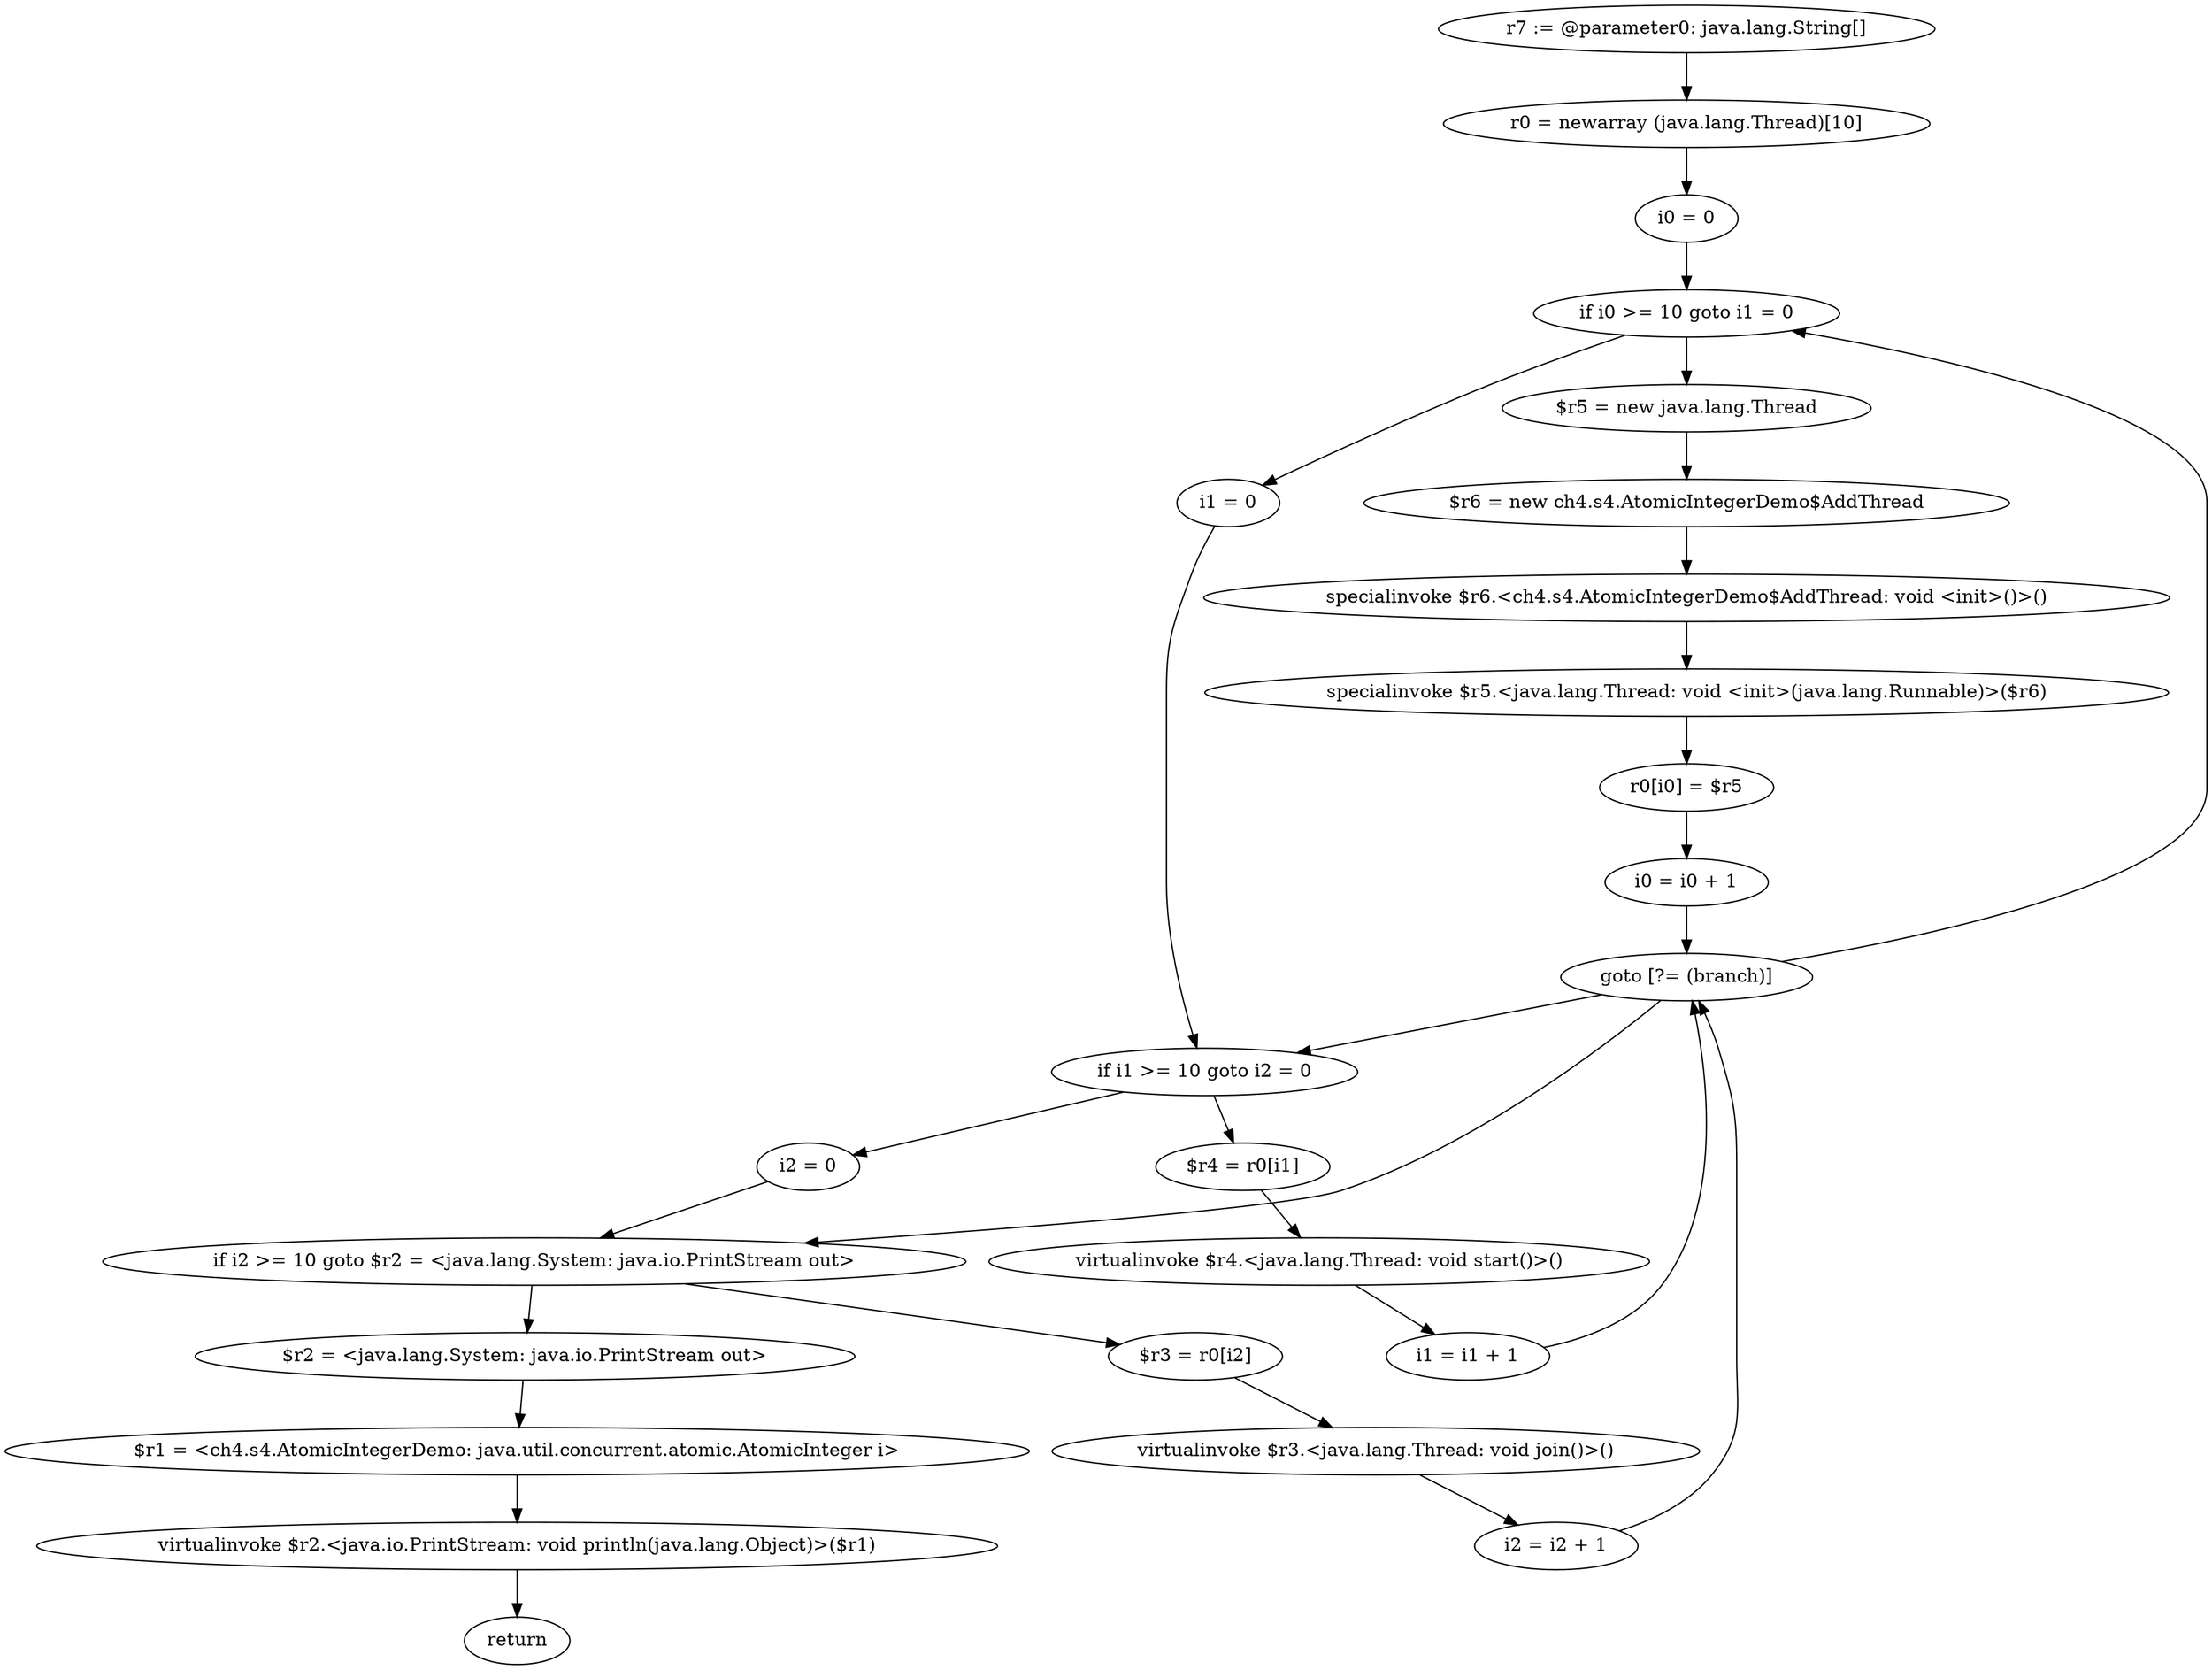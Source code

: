 digraph "unitGraph" {
    "r7 := @parameter0: java.lang.String[]"
    "r0 = newarray (java.lang.Thread)[10]"
    "i0 = 0"
    "if i0 >= 10 goto i1 = 0"
    "$r5 = new java.lang.Thread"
    "$r6 = new ch4.s4.AtomicIntegerDemo$AddThread"
    "specialinvoke $r6.<ch4.s4.AtomicIntegerDemo$AddThread: void <init>()>()"
    "specialinvoke $r5.<java.lang.Thread: void <init>(java.lang.Runnable)>($r6)"
    "r0[i0] = $r5"
    "i0 = i0 + 1"
    "goto [?= (branch)]"
    "i1 = 0"
    "if i1 >= 10 goto i2 = 0"
    "$r4 = r0[i1]"
    "virtualinvoke $r4.<java.lang.Thread: void start()>()"
    "i1 = i1 + 1"
    "i2 = 0"
    "if i2 >= 10 goto $r2 = <java.lang.System: java.io.PrintStream out>"
    "$r3 = r0[i2]"
    "virtualinvoke $r3.<java.lang.Thread: void join()>()"
    "i2 = i2 + 1"
    "$r2 = <java.lang.System: java.io.PrintStream out>"
    "$r1 = <ch4.s4.AtomicIntegerDemo: java.util.concurrent.atomic.AtomicInteger i>"
    "virtualinvoke $r2.<java.io.PrintStream: void println(java.lang.Object)>($r1)"
    "return"
    "r7 := @parameter0: java.lang.String[]"->"r0 = newarray (java.lang.Thread)[10]";
    "r0 = newarray (java.lang.Thread)[10]"->"i0 = 0";
    "i0 = 0"->"if i0 >= 10 goto i1 = 0";
    "if i0 >= 10 goto i1 = 0"->"$r5 = new java.lang.Thread";
    "if i0 >= 10 goto i1 = 0"->"i1 = 0";
    "$r5 = new java.lang.Thread"->"$r6 = new ch4.s4.AtomicIntegerDemo$AddThread";
    "$r6 = new ch4.s4.AtomicIntegerDemo$AddThread"->"specialinvoke $r6.<ch4.s4.AtomicIntegerDemo$AddThread: void <init>()>()";
    "specialinvoke $r6.<ch4.s4.AtomicIntegerDemo$AddThread: void <init>()>()"->"specialinvoke $r5.<java.lang.Thread: void <init>(java.lang.Runnable)>($r6)";
    "specialinvoke $r5.<java.lang.Thread: void <init>(java.lang.Runnable)>($r6)"->"r0[i0] = $r5";
    "r0[i0] = $r5"->"i0 = i0 + 1";
    "i0 = i0 + 1"->"goto [?= (branch)]";
    "goto [?= (branch)]"->"if i0 >= 10 goto i1 = 0";
    "i1 = 0"->"if i1 >= 10 goto i2 = 0";
    "if i1 >= 10 goto i2 = 0"->"$r4 = r0[i1]";
    "if i1 >= 10 goto i2 = 0"->"i2 = 0";
    "$r4 = r0[i1]"->"virtualinvoke $r4.<java.lang.Thread: void start()>()";
    "virtualinvoke $r4.<java.lang.Thread: void start()>()"->"i1 = i1 + 1";
    "i1 = i1 + 1"->"goto [?= (branch)]";
    "goto [?= (branch)]"->"if i1 >= 10 goto i2 = 0";
    "i2 = 0"->"if i2 >= 10 goto $r2 = <java.lang.System: java.io.PrintStream out>";
    "if i2 >= 10 goto $r2 = <java.lang.System: java.io.PrintStream out>"->"$r3 = r0[i2]";
    "if i2 >= 10 goto $r2 = <java.lang.System: java.io.PrintStream out>"->"$r2 = <java.lang.System: java.io.PrintStream out>";
    "$r3 = r0[i2]"->"virtualinvoke $r3.<java.lang.Thread: void join()>()";
    "virtualinvoke $r3.<java.lang.Thread: void join()>()"->"i2 = i2 + 1";
    "i2 = i2 + 1"->"goto [?= (branch)]";
    "goto [?= (branch)]"->"if i2 >= 10 goto $r2 = <java.lang.System: java.io.PrintStream out>";
    "$r2 = <java.lang.System: java.io.PrintStream out>"->"$r1 = <ch4.s4.AtomicIntegerDemo: java.util.concurrent.atomic.AtomicInteger i>";
    "$r1 = <ch4.s4.AtomicIntegerDemo: java.util.concurrent.atomic.AtomicInteger i>"->"virtualinvoke $r2.<java.io.PrintStream: void println(java.lang.Object)>($r1)";
    "virtualinvoke $r2.<java.io.PrintStream: void println(java.lang.Object)>($r1)"->"return";
}

